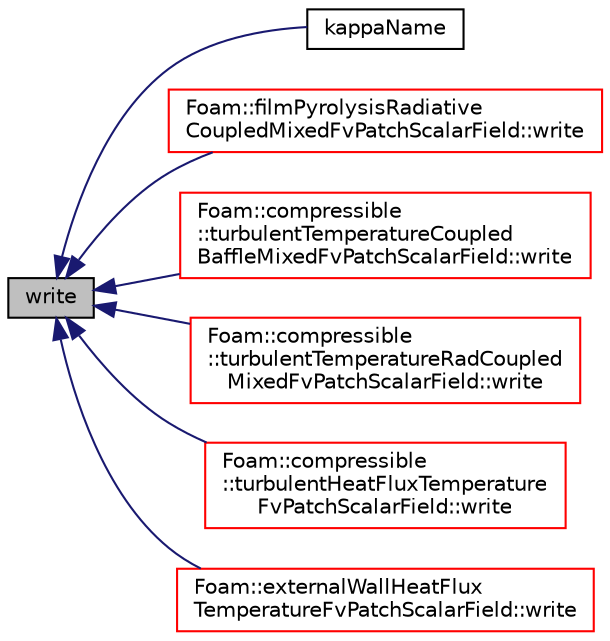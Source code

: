 digraph "write"
{
  bgcolor="transparent";
  edge [fontname="Helvetica",fontsize="10",labelfontname="Helvetica",labelfontsize="10"];
  node [fontname="Helvetica",fontsize="10",shape=record];
  rankdir="LR";
  Node1 [label="write",height=0.2,width=0.4,color="black", fillcolor="grey75", style="filled", fontcolor="black"];
  Node1 -> Node2 [dir="back",color="midnightblue",fontsize="10",style="solid",fontname="Helvetica"];
  Node2 [label="kappaName",height=0.2,width=0.4,color="black",URL="$a02637.html#acebc49d422ef95ee9e1d8084aed4468a",tooltip="Name of thermal conductivity field. "];
  Node1 -> Node3 [dir="back",color="midnightblue",fontsize="10",style="solid",fontname="Helvetica"];
  Node3 [label="Foam::filmPyrolysisRadiative\lCoupledMixedFvPatchScalarField::write",height=0.2,width=0.4,color="red",URL="$a00793.html#a0941061ad5a26be83b4107d05750ace6",tooltip="Write. "];
  Node1 -> Node4 [dir="back",color="midnightblue",fontsize="10",style="solid",fontname="Helvetica"];
  Node4 [label="Foam::compressible\l::turbulentTemperatureCoupled\lBaffleMixedFvPatchScalarField::write",height=0.2,width=0.4,color="red",URL="$a02782.html#a0941061ad5a26be83b4107d05750ace6",tooltip="Write. "];
  Node1 -> Node5 [dir="back",color="midnightblue",fontsize="10",style="solid",fontname="Helvetica"];
  Node5 [label="Foam::compressible\l::turbulentTemperatureRadCoupled\lMixedFvPatchScalarField::write",height=0.2,width=0.4,color="red",URL="$a02783.html#a0941061ad5a26be83b4107d05750ace6",tooltip="Write. "];
  Node1 -> Node6 [dir="back",color="midnightblue",fontsize="10",style="solid",fontname="Helvetica"];
  Node6 [label="Foam::compressible\l::turbulentHeatFluxTemperature\lFvPatchScalarField::write",height=0.2,width=0.4,color="red",URL="$a02776.html#a0941061ad5a26be83b4107d05750ace6",tooltip="Write. "];
  Node1 -> Node7 [dir="back",color="midnightblue",fontsize="10",style="solid",fontname="Helvetica"];
  Node7 [label="Foam::externalWallHeatFlux\lTemperatureFvPatchScalarField::write",height=0.2,width=0.4,color="red",URL="$a00719.html#a0941061ad5a26be83b4107d05750ace6",tooltip="Write. "];
}
